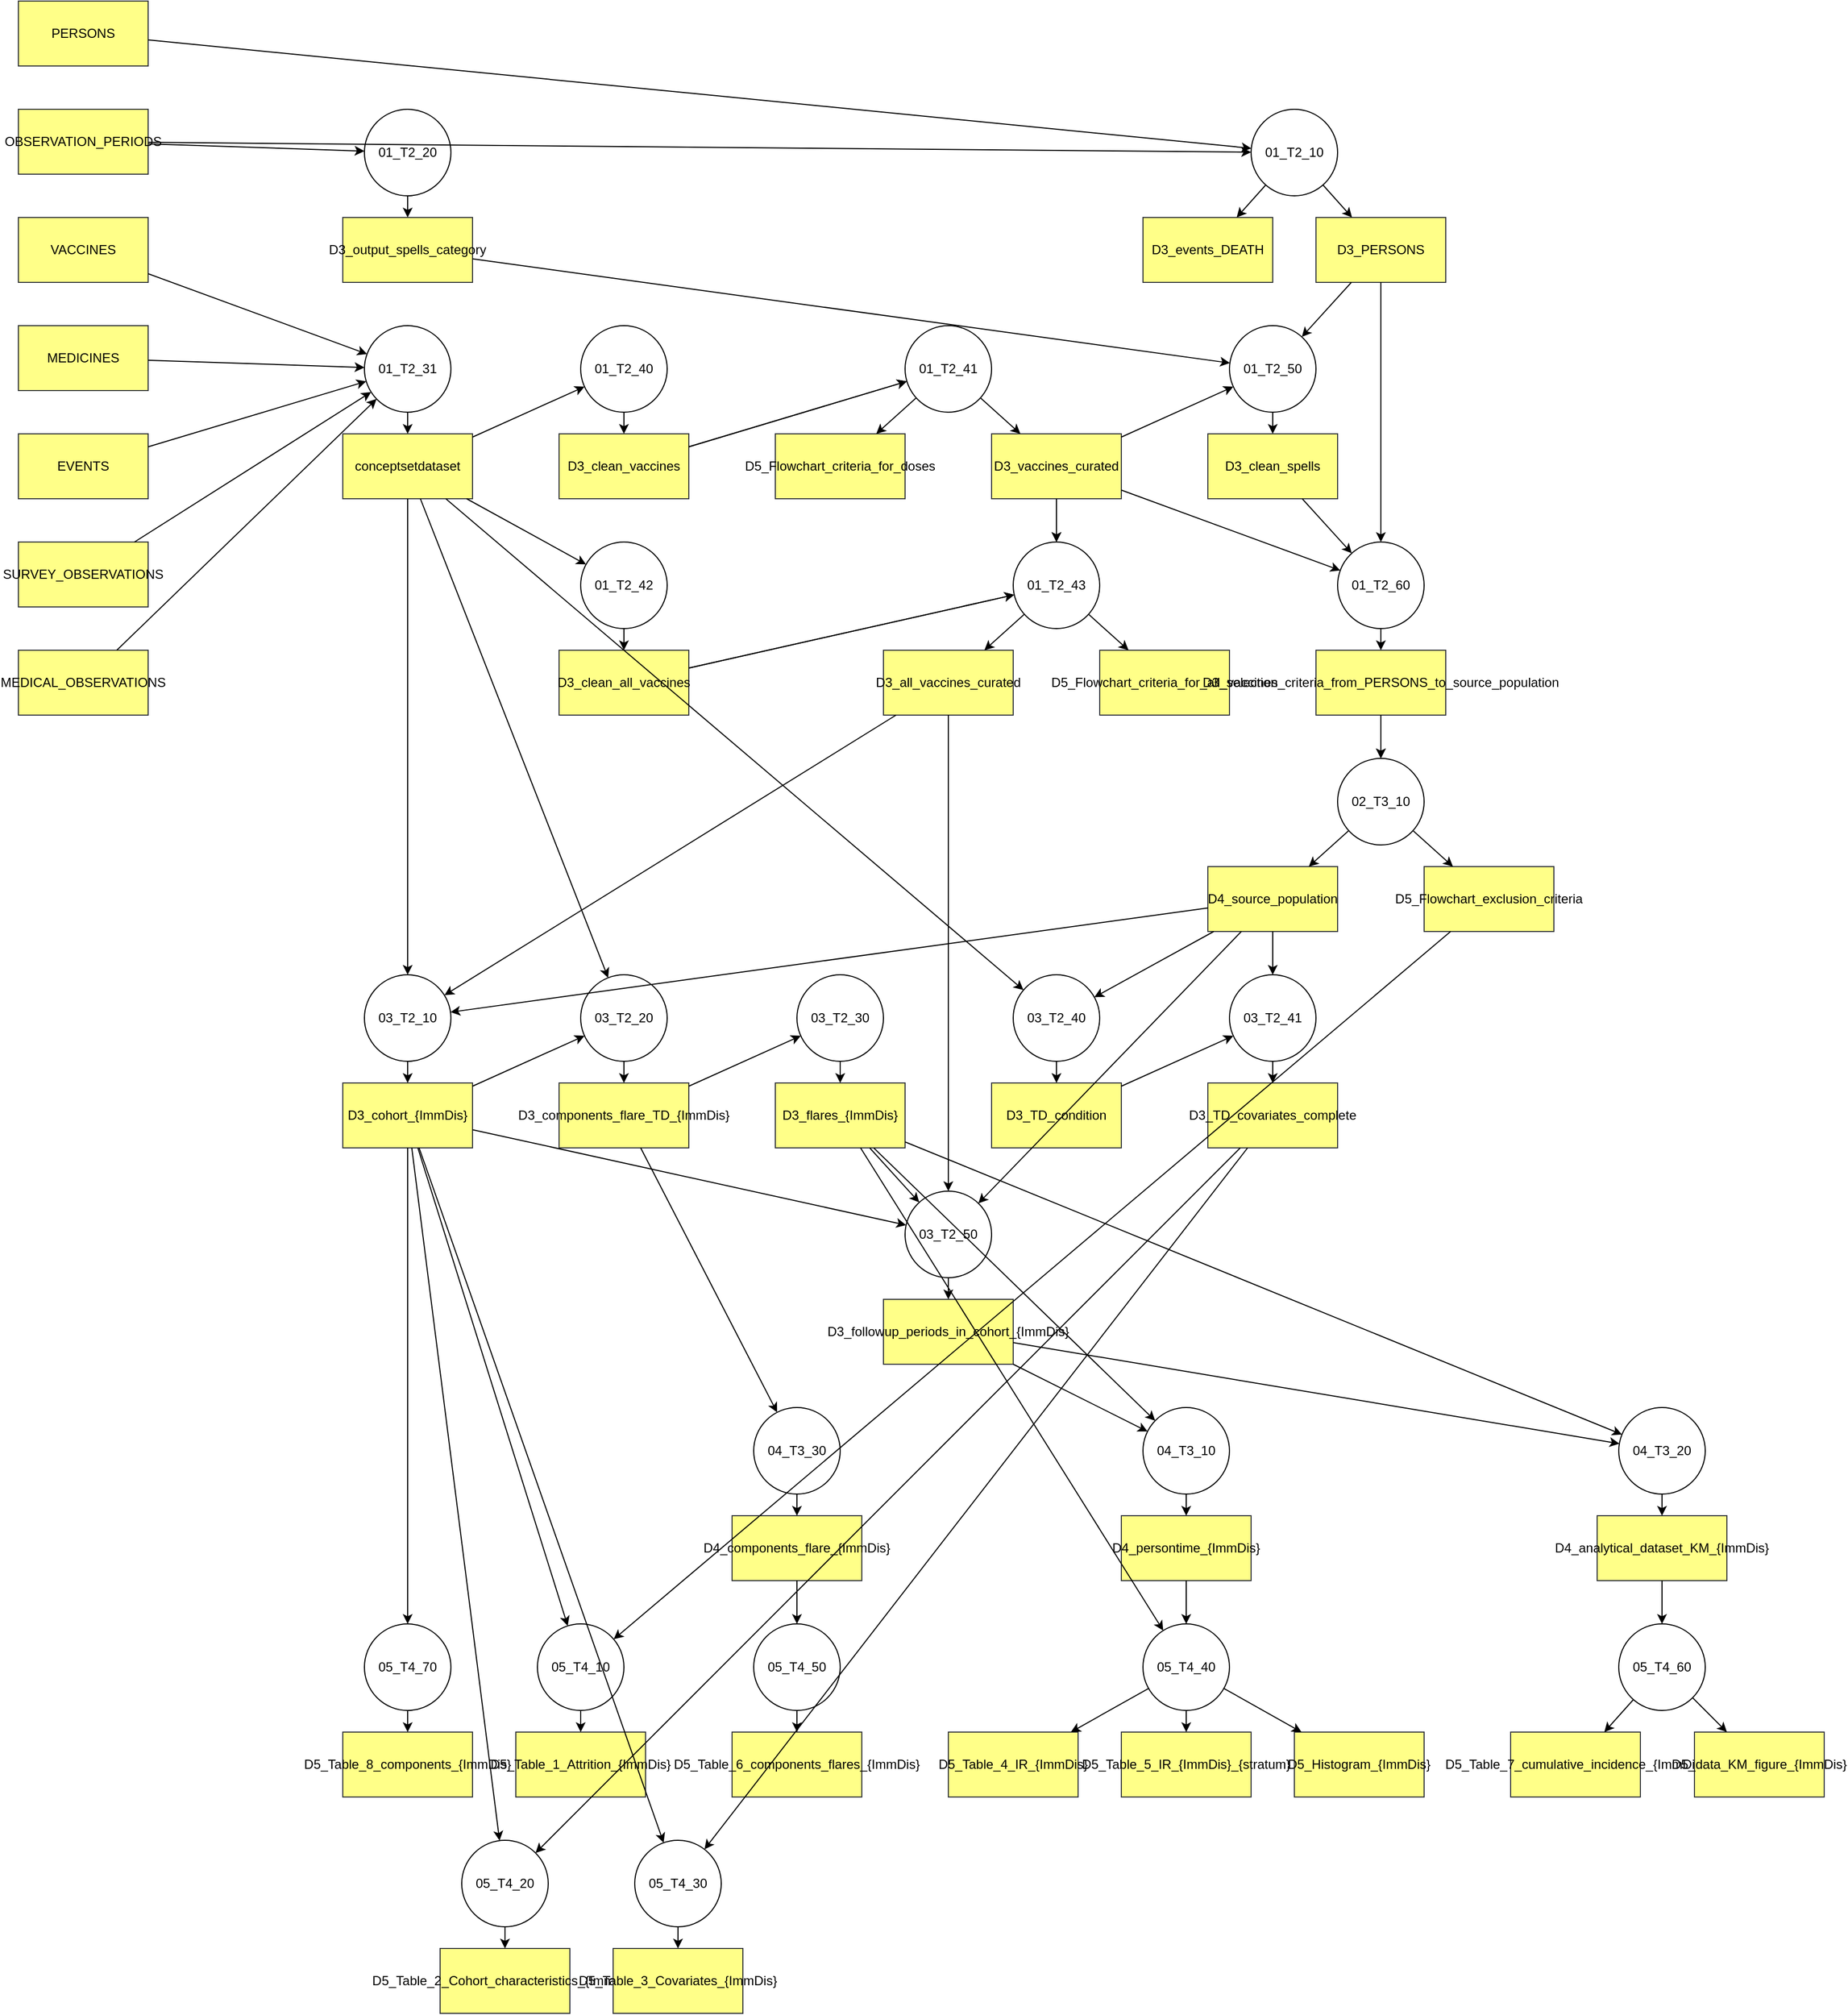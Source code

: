 <mxfile version="24.7.8">
  <diagram name="Page-1" id="xnrcBPrq-xYV-1Iximej">
    <mxGraphModel dx="2524" dy="884" grid="1" gridSize="10" guides="1" tooltips="1" connect="1" arrows="1" fold="1" page="1" pageScale="1" pageWidth="850" pageHeight="1100" math="0" shadow="0">
      <root>
        <mxCell id="0" />
        <mxCell id="1" parent="0" />
        <object label="01_T2_10" link="https://github.com/VAC4EU/ROC18_Objective_2/blob/main/p_steps/01_t2_10_create_persons.R" linkTarget="_blank" shape="oval" id="yJT84olHIid9umdN5sDE-1">
          <mxCell style="ellipse;html=1;whiteSpace=wrap" linkTarget="_blank" vertex="1" parent="1">
            <mxGeometry x="1140" y="100" width="80" height="80" as="geometry" />
          </mxCell>
        </object>
        <object label="01_T2_20" link="https://github.com/VAC4EU/ROC18_Objective_2/blob/main/p_steps/01_t2_20_apply_createspells.R" linkTarget="_blank" shape="oval" id="yJT84olHIid9umdN5sDE-2">
          <mxCell style="ellipse;html=1;whiteSpace=wrap" linkTarget="_blank" vertex="1" parent="1">
            <mxGeometry x="320" y="100" width="80" height="80" as="geometry" />
          </mxCell>
        </object>
        <object label="01_T2_31" link="https://github.com/VAC4EU/ROC18_Objective_2/blob/main/p_steps/01_t2_31_createconceptsetdatasets.R" linkTarget="_blank" shape="oval" id="yJT84olHIid9umdN5sDE-3">
          <mxCell style="ellipse;html=1;whiteSpace=wrap" linkTarget="_blank" vertex="1" parent="1">
            <mxGeometry x="320" y="300" width="80" height="80" as="geometry" />
          </mxCell>
        </object>
        <object label="01_T2_40" link="https://github.com/VAC4EU/ROC18_Objective_2/blob/main/p_steps/01_t2_40_clean_vaccines.R" linkTarget="_blank" shape="oval" id="yJT84olHIid9umdN5sDE-6">
          <mxCell style="ellipse;html=1;whiteSpace=wrap" linkTarget="_blank" vertex="1" parent="1">
            <mxGeometry x="520" y="300" width="80" height="80" as="geometry" />
          </mxCell>
        </object>
        <object label="01_T2_41" link="https://github.com/VAC4EU/ROC18_Objective_2/blob/main/p_steps/01_t2_41_apply_criteria_for_doses.R" linkTarget="_blank" shape="oval" id="yJT84olHIid9umdN5sDE-7">
          <mxCell style="ellipse;html=1;whiteSpace=wrap" linkTarget="_blank" vertex="1" parent="1">
            <mxGeometry x="820" y="300" width="80" height="80" as="geometry" />
          </mxCell>
        </object>
        <object label="01_T2_42" link="https://github.com/VAC4EU/ROC18_Objective_2/blob/main/p_steps/01_t2_42_clean_all_vaccines.R" linkTarget="_blank" shape="oval" id="yJT84olHIid9umdN5sDE-8">
          <mxCell style="ellipse;html=1;whiteSpace=wrap" linkTarget="_blank" vertex="1" parent="1">
            <mxGeometry x="520" y="500" width="80" height="80" as="geometry" />
          </mxCell>
        </object>
        <object label="01_T2_43" link="https://github.com/VAC4EU/ROC18_Objective_2/blob/main/p_steps/01_t2_43_curate_all_vaccines.R" linkTarget="_blank" shape="oval" id="yJT84olHIid9umdN5sDE-9">
          <mxCell style="ellipse;html=1;whiteSpace=wrap" linkTarget="_blank" vertex="1" parent="1">
            <mxGeometry x="920" y="500" width="80" height="80" as="geometry" />
          </mxCell>
        </object>
        <object label="01_T2_50" link="https://github.com/VAC4EU/ROC18_Objective_2/blob/main/p_steps/01_t2_50_clean_spells.R" linkTarget="_blank" shape="oval" id="yJT84olHIid9umdN5sDE-10">
          <mxCell style="ellipse;html=1;whiteSpace=wrap" linkTarget="_blank" vertex="1" parent="1">
            <mxGeometry x="1120" y="300" width="80" height="80" as="geometry" />
          </mxCell>
        </object>
        <object label="01_T2_60" link="https://github.com/VAC4EU/ROC18_Objective_2/blob/main/p_steps/01_t2_60_selection_criteria_from_person_to_source_population.R" linkTarget="_blank" shape="oval" id="yJT84olHIid9umdN5sDE-11">
          <mxCell style="ellipse;html=1;whiteSpace=wrap" linkTarget="_blank" vertex="1" parent="1">
            <mxGeometry x="1220" y="500" width="80" height="80" as="geometry" />
          </mxCell>
        </object>
        <object label="02_T3_10" link="https://github.com/VAC4EU/ROC18_Objective_2/blob/main/p_steps/02_t3_10_create_source_population.R" linkTarget="_blank" shape="oval" id="yJT84olHIid9umdN5sDE-12">
          <mxCell style="ellipse;html=1;whiteSpace=wrap" linkTarget="_blank" vertex="1" parent="1">
            <mxGeometry x="1220" y="700" width="80" height="80" as="geometry" />
          </mxCell>
        </object>
        <object label="03_T2_10" link="https://github.com/VAC4EU/ROC18_Objective_2/blob/main/p_steps/03_t2_10_create_cohort.R" linkTarget="_blank" shape="oval" id="yJT84olHIid9umdN5sDE-13">
          <mxCell style="ellipse;html=1;whiteSpace=wrap" linkTarget="_blank" vertex="1" parent="1">
            <mxGeometry x="320" y="900" width="80" height="80" as="geometry" />
          </mxCell>
        </object>
        <object label="03_T2_20" link="https://github.com/VAC4EU/ROC18_Objective_2/blob/main/p_steps/03_t2_20_create_components_flares.R" linkTarget="_blank" shape="oval" id="yJT84olHIid9umdN5sDE-14">
          <mxCell style="ellipse;html=1;whiteSpace=wrap" linkTarget="_blank" vertex="1" parent="1">
            <mxGeometry x="520" y="900" width="80" height="80" as="geometry" />
          </mxCell>
        </object>
        <object label="03_T2_30" link="https://github.com/VAC4EU/ROC18_Objective_2/blob/main/p_steps/03_t2_30_create_dates_flares.R" linkTarget="_blank" shape="oval" id="yJT84olHIid9umdN5sDE-15">
          <mxCell style="ellipse;html=1;whiteSpace=wrap" linkTarget="_blank" vertex="1" parent="1">
            <mxGeometry x="720" y="900" width="80" height="80" as="geometry" />
          </mxCell>
        </object>
        <object label="03_T2_40" link="https://github.com/VAC4EU/ROC18_Objective_2/blob/main/p_steps/03_t2_40_create_td_datasets.R" linkTarget="_blank" shape="oval" id="yJT84olHIid9umdN5sDE-16">
          <mxCell style="ellipse;html=1;whiteSpace=wrap" linkTarget="_blank" vertex="1" parent="1">
            <mxGeometry x="920" y="900" width="80" height="80" as="geometry" />
          </mxCell>
        </object>
        <object label="03_T2_41" link="https://github.com/VAC4EU/ROC18_Objective_2/blob/main/p_steps/03_t2_41_create_td_covariates.R" linkTarget="_blank" shape="oval" id="yJT84olHIid9umdN5sDE-17">
          <mxCell style="ellipse;html=1;whiteSpace=wrap" linkTarget="_blank" vertex="1" parent="1">
            <mxGeometry x="1120" y="900" width="80" height="80" as="geometry" />
          </mxCell>
        </object>
        <object label="03_T2_50" link="https://github.com/VAC4EU/ROC18_Objective_2/blob/main/p_steps/03_t2_50_create_periods_followup.R" linkTarget="_blank" shape="oval" id="yJT84olHIid9umdN5sDE-18">
          <mxCell style="ellipse;html=1;whiteSpace=wrap" linkTarget="_blank" vertex="1" parent="1">
            <mxGeometry x="820" y="1100" width="80" height="80" as="geometry" />
          </mxCell>
        </object>
        <object label="04_T3_10" link="https://github.com/VAC4EU/ROC18_Objective_2/blob/main/p_steps/04_t3_10_create_persontime.R" linkTarget="_blank" shape="oval" id="yJT84olHIid9umdN5sDE-19">
          <mxCell style="ellipse;html=1;whiteSpace=wrap" linkTarget="_blank" vertex="1" parent="1">
            <mxGeometry x="1040" y="1300" width="80" height="80" as="geometry" />
          </mxCell>
        </object>
        <object label="04_T3_20" link="https://github.com/VAC4EU/ROC18_Objective_2/blob/main/p_steps/04_t3_20_create_analytical_dataset_km.R" linkTarget="_blank" shape="oval" id="yJT84olHIid9umdN5sDE-20">
          <mxCell style="ellipse;html=1;whiteSpace=wrap" linkTarget="_blank" vertex="1" parent="1">
            <mxGeometry x="1480" y="1300" width="80" height="80" as="geometry" />
          </mxCell>
        </object>
        <object label="04_T3_30" link="https://github.com/VAC4EU/ROC18_Objective_2/blob/main/p_steps/04_t3_30_create_components_dataset.R" linkTarget="_blank" shape="oval" id="yJT84olHIid9umdN5sDE-21">
          <mxCell style="ellipse;html=1;whiteSpace=wrap" linkTarget="_blank" vertex="1" parent="1">
            <mxGeometry x="680" y="1300" width="80" height="80" as="geometry" />
          </mxCell>
        </object>
        <object label="05_T4_10" link="https://github.com/VAC4EU/ROC18_Objective_2/blob/main/p_steps/05_t4_10_table_1_attrition.R" linkTarget="_blank" shape="oval" id="yJT84olHIid9umdN5sDE-22">
          <mxCell style="ellipse;html=1;whiteSpace=wrap" linkTarget="_blank" vertex="1" parent="1">
            <mxGeometry x="480" y="1500" width="80" height="80" as="geometry" />
          </mxCell>
        </object>
        <object label="05_T4_20" link="https://github.com/VAC4EU/ROC18_Objective_2/blob/main/p_steps/05_t4_20_table_2_cohort_characteristics.R" linkTarget="_blank" shape="oval" id="yJT84olHIid9umdN5sDE-23">
          <mxCell style="ellipse;html=1;whiteSpace=wrap" linkTarget="_blank" vertex="1" parent="1">
            <mxGeometry x="410" y="1700" width="80" height="80" as="geometry" />
          </mxCell>
        </object>
        <object label="05_T4_30" link="https://github.com/VAC4EU/ROC18_Objective_2/blob/main/p_steps/05_t4_30_table_3_covariates.R" linkTarget="_blank" shape="oval" id="yJT84olHIid9umdN5sDE-24">
          <mxCell style="ellipse;html=1;whiteSpace=wrap" linkTarget="_blank" vertex="1" parent="1">
            <mxGeometry x="570" y="1700" width="80" height="80" as="geometry" />
          </mxCell>
        </object>
        <object label="05_T4_40" link="https://github.com/VAC4EU/ROC18_Objective_2/blob/main/p_steps/05_t4_40_table_4_5_ir.R" linkTarget="_blank" shape="oval" id="yJT84olHIid9umdN5sDE-25">
          <mxCell style="ellipse;html=1;whiteSpace=wrap" linkTarget="_blank" vertex="1" parent="1">
            <mxGeometry x="1040" y="1500" width="80" height="80" as="geometry" />
          </mxCell>
        </object>
        <object label="05_T4_50" link="https://github.com/VAC4EU/ROC18_Objective_2/blob/main/p_steps/05_t4_50_table_6_components_flares_{immdis}.R" linkTarget="_blank" shape="oval" id="yJT84olHIid9umdN5sDE-26">
          <mxCell style="ellipse;html=1;whiteSpace=wrap" linkTarget="_blank" vertex="1" parent="1">
            <mxGeometry x="680" y="1500" width="80" height="80" as="geometry" />
          </mxCell>
        </object>
        <object label="05_T4_60" link="https://github.com/VAC4EU/ROC18_Objective_2/blob/main/p_steps/05_t4_60_km_analysis.R" linkTarget="_blank" shape="oval" id="yJT84olHIid9umdN5sDE-27">
          <mxCell style="ellipse;html=1;whiteSpace=wrap" linkTarget="_blank" vertex="1" parent="1">
            <mxGeometry x="1480" y="1500" width="80" height="80" as="geometry" />
          </mxCell>
        </object>
        <object label="05_T4_70" link="https://github.com/VAC4EU/ROC18_Objective_2/blob/main/p_steps/05_t4_70_component_stategy.R" linkTarget="_blank" shape="oval" id="yJT84olHIid9umdN5sDE-28">
          <mxCell style="ellipse;html=1;whiteSpace=wrap" linkTarget="_blank" vertex="1" parent="1">
            <mxGeometry x="320" y="1500" width="80" height="80" as="geometry" />
          </mxCell>
        </object>
        <object label="D3_PERSONS" link="https://VAC4EU.github.io/ROC18_Objective_2/step_1/d3_persons" linkTarget="_blank" shape="oval" id="yJT84olHIid9umdN5sDE-29">
          <mxCell style="html=1;rounded=0;whiteSpace=wrap;fillColor=#ffff88;strokeColor=#36393d" linkTarget="_blank" vertex="1" parent="1">
            <mxGeometry x="1200" y="200" width="120" height="60" as="geometry" />
          </mxCell>
        </object>
        <object label="D3_events_DEATH" link="https://VAC4EU.github.io/ROC18_Objective_2/step_1/d3_events_death" linkTarget="_blank" shape="oval" id="yJT84olHIid9umdN5sDE-30">
          <mxCell style="html=1;rounded=0;whiteSpace=wrap;fillColor=#ffff88;strokeColor=#36393d" linkTarget="_blank" vertex="1" parent="1">
            <mxGeometry x="1040" y="200" width="120" height="60" as="geometry" />
          </mxCell>
        </object>
        <object label="D3_output_spells_category" link="https://VAC4EU.github.io/ROC18_Objective_2/step_1/d3_output_spells_category" linkTarget="_blank" shape="oval" id="yJT84olHIid9umdN5sDE-31">
          <mxCell style="html=1;rounded=0;whiteSpace=wrap;fillColor=#ffff88;strokeColor=#36393d" linkTarget="_blank" vertex="1" parent="1">
            <mxGeometry x="300" y="200" width="120" height="60" as="geometry" />
          </mxCell>
        </object>
        <object label="conceptsetdataset" link="https://VAC4EU.github.io/ROC18_Objective_2/step_1/conceptsetdataset" linkTarget="_blank" shape="oval" id="yJT84olHIid9umdN5sDE-32">
          <mxCell style="html=1;rounded=0;whiteSpace=wrap;fillColor=#ffff88;strokeColor=#36393d" linkTarget="_blank" vertex="1" parent="1">
            <mxGeometry x="300" y="400" width="120" height="60" as="geometry" />
          </mxCell>
        </object>
        <object label="D3_clean_vaccines" link="https://VAC4EU.github.io/ROC18_Objective_2/step_1/d3_clean_vaccines" linkTarget="_blank" shape="oval" id="yJT84olHIid9umdN5sDE-35">
          <mxCell style="html=1;rounded=0;whiteSpace=wrap;fillColor=#ffff88;strokeColor=#36393d" linkTarget="_blank" vertex="1" parent="1">
            <mxGeometry x="500" y="400" width="120" height="60" as="geometry" />
          </mxCell>
        </object>
        <object label="D3_vaccines_curated" link="https://VAC4EU.github.io/ROC18_Objective_2/step_1/d3_vaccines_curated" linkTarget="_blank" shape="oval" id="yJT84olHIid9umdN5sDE-36">
          <mxCell style="html=1;rounded=0;whiteSpace=wrap;fillColor=#ffff88;strokeColor=#36393d" linkTarget="_blank" vertex="1" parent="1">
            <mxGeometry x="900" y="400" width="120" height="60" as="geometry" />
          </mxCell>
        </object>
        <object label="D5_Flowchart_criteria_for_doses" link="https://VAC4EU.github.io/ROC18_Objective_2/step_1/d5_flowchart_criteria_for_doses" linkTarget="_blank" shape="oval" id="yJT84olHIid9umdN5sDE-37">
          <mxCell style="html=1;rounded=0;whiteSpace=wrap;fillColor=#ffff88;strokeColor=#36393d" linkTarget="_blank" vertex="1" parent="1">
            <mxGeometry x="700" y="400" width="120" height="60" as="geometry" />
          </mxCell>
        </object>
        <object label="D3_clean_all_vaccines" link="https://VAC4EU.github.io/ROC18_Objective_2/step_1/d3_clean_all_vaccines" linkTarget="_blank" shape="oval" id="yJT84olHIid9umdN5sDE-38">
          <mxCell style="html=1;rounded=0;whiteSpace=wrap;fillColor=#ffff88;strokeColor=#36393d" linkTarget="_blank" vertex="1" parent="1">
            <mxGeometry x="500" y="600" width="120" height="60" as="geometry" />
          </mxCell>
        </object>
        <object label="D3_all_vaccines_curated" link="https://VAC4EU.github.io/ROC18_Objective_2/step_1/d3_all_vaccines_curated" linkTarget="_blank" shape="oval" id="yJT84olHIid9umdN5sDE-39">
          <mxCell style="html=1;rounded=0;whiteSpace=wrap;fillColor=#ffff88;strokeColor=#36393d" linkTarget="_blank" vertex="1" parent="1">
            <mxGeometry x="800" y="600" width="120" height="60" as="geometry" />
          </mxCell>
        </object>
        <object label="D5_Flowchart_criteria_for_all_vaccines" link="https://VAC4EU.github.io/ROC18_Objective_2/step_1/d5_flowchart_criteria_for_all_vaccines" linkTarget="_blank" shape="oval" id="yJT84olHIid9umdN5sDE-40">
          <mxCell style="html=1;rounded=0;whiteSpace=wrap;fillColor=#ffff88;strokeColor=#36393d" linkTarget="_blank" vertex="1" parent="1">
            <mxGeometry x="1000" y="600" width="120" height="60" as="geometry" />
          </mxCell>
        </object>
        <object label="D3_clean_spells" link="https://VAC4EU.github.io/ROC18_Objective_2/step_1/d3_clean_spells" linkTarget="_blank" shape="oval" id="yJT84olHIid9umdN5sDE-41">
          <mxCell style="html=1;rounded=0;whiteSpace=wrap;fillColor=#ffff88;strokeColor=#36393d" linkTarget="_blank" vertex="1" parent="1">
            <mxGeometry x="1100" y="400" width="120" height="60" as="geometry" />
          </mxCell>
        </object>
        <object label="D3_selection_criteria_from_PERSONS_to_source_population" link="https://VAC4EU.github.io/ROC18_Objective_2/step_1/d3_selection_criteria_from_persons_to_source_population" linkTarget="_blank" shape="oval" id="yJT84olHIid9umdN5sDE-42">
          <mxCell style="html=1;rounded=0;whiteSpace=wrap;fillColor=#ffff88;strokeColor=#36393d" linkTarget="_blank" vertex="1" parent="1">
            <mxGeometry x="1200" y="600" width="120" height="60" as="geometry" />
          </mxCell>
        </object>
        <object label="D4_source_population" link="https://VAC4EU.github.io/ROC18_Objective_2/step_2/d4_source_population" linkTarget="_blank" shape="oval" id="yJT84olHIid9umdN5sDE-43">
          <mxCell style="html=1;rounded=0;whiteSpace=wrap;fillColor=#ffff88;strokeColor=#36393d" linkTarget="_blank" vertex="1" parent="1">
            <mxGeometry x="1100" y="800" width="120" height="60" as="geometry" />
          </mxCell>
        </object>
        <object label="D5_Flowchart_exclusion_criteria" link="https://VAC4EU.github.io/ROC18_Objective_2/step_2/d5_flowchart_exclusion_criteria" linkTarget="_blank" shape="oval" id="yJT84olHIid9umdN5sDE-44">
          <mxCell style="html=1;rounded=0;whiteSpace=wrap;fillColor=#ffff88;strokeColor=#36393d" linkTarget="_blank" vertex="1" parent="1">
            <mxGeometry x="1300" y="800" width="120" height="60" as="geometry" />
          </mxCell>
        </object>
        <object label="D3_cohort_{ImmDis}" link="https://VAC4EU.github.io/ROC18_Objective_2/step_3/d3_cohort_{immdis}" linkTarget="_blank" shape="oval" id="yJT84olHIid9umdN5sDE-45">
          <mxCell style="html=1;rounded=0;whiteSpace=wrap;fillColor=#ffff88;strokeColor=#36393d" linkTarget="_blank" vertex="1" parent="1">
            <mxGeometry x="300" y="1000" width="120" height="60" as="geometry" />
          </mxCell>
        </object>
        <object label="D3_components_flare_TD_{ImmDis}" link="https://VAC4EU.github.io/ROC18_Objective_2/step_3/d3_components_flare_td_{immdis}" linkTarget="_blank" shape="oval" id="yJT84olHIid9umdN5sDE-46">
          <mxCell style="html=1;rounded=0;whiteSpace=wrap;fillColor=#ffff88;strokeColor=#36393d" linkTarget="_blank" vertex="1" parent="1">
            <mxGeometry x="500" y="1000" width="120" height="60" as="geometry" />
          </mxCell>
        </object>
        <object label="D3_flares_{ImmDis}" link="https://VAC4EU.github.io/ROC18_Objective_2/step_3/d3_flares_{immdis}" linkTarget="_blank" shape="oval" id="yJT84olHIid9umdN5sDE-47">
          <mxCell style="html=1;rounded=0;whiteSpace=wrap;fillColor=#ffff88;strokeColor=#36393d" linkTarget="_blank" vertex="1" parent="1">
            <mxGeometry x="700" y="1000" width="120" height="60" as="geometry" />
          </mxCell>
        </object>
        <object label="D3_TD_condition" link="https://VAC4EU.github.io/ROC18_Objective_2/step_3/d3_td_condition" linkTarget="_blank" shape="oval" id="yJT84olHIid9umdN5sDE-48">
          <mxCell style="html=1;rounded=0;whiteSpace=wrap;fillColor=#ffff88;strokeColor=#36393d" linkTarget="_blank" vertex="1" parent="1">
            <mxGeometry x="900" y="1000" width="120" height="60" as="geometry" />
          </mxCell>
        </object>
        <object label="D3_TD_covariates_complete" link="https://VAC4EU.github.io/ROC18_Objective_2/step_3/d3_td_covariates_complete" linkTarget="_blank" shape="oval" id="yJT84olHIid9umdN5sDE-49">
          <mxCell style="html=1;rounded=0;whiteSpace=wrap;fillColor=#ffff88;strokeColor=#36393d" linkTarget="_blank" vertex="1" parent="1">
            <mxGeometry x="1100" y="1000" width="120" height="60" as="geometry" />
          </mxCell>
        </object>
        <object label="D3_followup_periods_in_cohort_{ImmDis}" link="https://VAC4EU.github.io/ROC18_Objective_2/step_3/d3_followup_periods_in_cohort_{immdis}" linkTarget="_blank" shape="oval" id="yJT84olHIid9umdN5sDE-50">
          <mxCell style="html=1;rounded=0;whiteSpace=wrap;fillColor=#ffff88;strokeColor=#36393d" linkTarget="_blank" vertex="1" parent="1">
            <mxGeometry x="800" y="1200" width="120" height="60" as="geometry" />
          </mxCell>
        </object>
        <object label="D4_persontime_{ImmDis}" link="https://VAC4EU.github.io/ROC18_Objective_2/step_4/d4_persontime_{immdis}" linkTarget="_blank" shape="oval" id="yJT84olHIid9umdN5sDE-51">
          <mxCell style="html=1;rounded=0;whiteSpace=wrap;fillColor=#ffff88;strokeColor=#36393d" linkTarget="_blank" vertex="1" parent="1">
            <mxGeometry x="1020" y="1400" width="120" height="60" as="geometry" />
          </mxCell>
        </object>
        <object label="D4_analytical_dataset_KM_{ImmDis}" link="https://VAC4EU.github.io/ROC18_Objective_2/step_4/d4_analytical_dataset_km_{immdis}" linkTarget="_blank" shape="oval" id="yJT84olHIid9umdN5sDE-52">
          <mxCell style="html=1;rounded=0;whiteSpace=wrap;fillColor=#ffff88;strokeColor=#36393d" linkTarget="_blank" vertex="1" parent="1">
            <mxGeometry x="1460" y="1400" width="120" height="60" as="geometry" />
          </mxCell>
        </object>
        <object label="D4_components_flare_{ImmDis}" link="https://VAC4EU.github.io/ROC18_Objective_2/step_4/d4_components_flare_{immdis}" linkTarget="_blank" shape="oval" id="yJT84olHIid9umdN5sDE-53">
          <mxCell style="html=1;rounded=0;whiteSpace=wrap;fillColor=#ffff88;strokeColor=#36393d" linkTarget="_blank" vertex="1" parent="1">
            <mxGeometry x="660" y="1400" width="120" height="60" as="geometry" />
          </mxCell>
        </object>
        <object label="D5_Table_1_Attrition_{ImmDis}" link="https://VAC4EU.github.io/ROC18_Objective_2/step_5/d5_table_1_attrition_{immdis}" linkTarget="_blank" shape="oval" id="yJT84olHIid9umdN5sDE-54">
          <mxCell style="html=1;rounded=0;whiteSpace=wrap;fillColor=#ffff88;strokeColor=#36393d" linkTarget="_blank" vertex="1" parent="1">
            <mxGeometry x="460" y="1600" width="120" height="60" as="geometry" />
          </mxCell>
        </object>
        <object label="D5_Table_2_Cohort_characteristics_{ImmDis}" link="https://VAC4EU.github.io/ROC18_Objective_2/step_5/d5_table_2_cohort_characteristics_{immdis}" linkTarget="_blank" shape="oval" id="yJT84olHIid9umdN5sDE-55">
          <mxCell style="html=1;rounded=0;whiteSpace=wrap;fillColor=#ffff88;strokeColor=#36393d" linkTarget="_blank" vertex="1" parent="1">
            <mxGeometry x="390" y="1800" width="120" height="60" as="geometry" />
          </mxCell>
        </object>
        <object label="D5_Table_3_Covariates_{ImmDis}" link="https://VAC4EU.github.io/ROC18_Objective_2/step_5/d5_table_3_covariates_{immdis}" linkTarget="_blank" shape="oval" id="yJT84olHIid9umdN5sDE-56">
          <mxCell style="html=1;rounded=0;whiteSpace=wrap;fillColor=#ffff88;strokeColor=#36393d" linkTarget="_blank" vertex="1" parent="1">
            <mxGeometry x="550" y="1800" width="120" height="60" as="geometry" />
          </mxCell>
        </object>
        <object label="D5_Table_4_IR_{ImmDis}" link="https://VAC4EU.github.io/ROC18_Objective_2/step_5/d5_table_4_ir_{immdis}" linkTarget="_blank" shape="oval" id="yJT84olHIid9umdN5sDE-57">
          <mxCell style="html=1;rounded=0;whiteSpace=wrap;fillColor=#ffff88;strokeColor=#36393d" linkTarget="_blank" vertex="1" parent="1">
            <mxGeometry x="860" y="1600" width="120" height="60" as="geometry" />
          </mxCell>
        </object>
        <object label="D5_Table_5_IR_{ImmDis}_{stratum}" link="https://VAC4EU.github.io/ROC18_Objective_2/step_5/d5_table_5_ir_{immdis}_{stratum}" linkTarget="_blank" shape="oval" id="yJT84olHIid9umdN5sDE-58">
          <mxCell style="html=1;rounded=0;whiteSpace=wrap;fillColor=#ffff88;strokeColor=#36393d" linkTarget="_blank" vertex="1" parent="1">
            <mxGeometry x="1020" y="1600" width="120" height="60" as="geometry" />
          </mxCell>
        </object>
        <object label="D5_Histogram_{ImmDis}" link="https://VAC4EU.github.io/ROC18_Objective_2/step_5/d5_histogram_{immdis}" linkTarget="_blank" shape="oval" id="yJT84olHIid9umdN5sDE-59">
          <mxCell style="html=1;rounded=0;whiteSpace=wrap;fillColor=#ffff88;strokeColor=#36393d" linkTarget="_blank" vertex="1" parent="1">
            <mxGeometry x="1180" y="1600" width="120" height="60" as="geometry" />
          </mxCell>
        </object>
        <object label="D5_Table_6_components_flares_{ImmDis}" link="https://VAC4EU.github.io/ROC18_Objective_2/step_5/d5_table_6_components_flares_{immdis}" linkTarget="_blank" shape="oval" id="yJT84olHIid9umdN5sDE-60">
          <mxCell style="html=1;rounded=0;whiteSpace=wrap;fillColor=#ffff88;strokeColor=#36393d" linkTarget="_blank" vertex="1" parent="1">
            <mxGeometry x="660" y="1600" width="120" height="60" as="geometry" />
          </mxCell>
        </object>
        <object label="D5_Table_7_cumulative_incidence_{ImmDis}" link="https://VAC4EU.github.io/ROC18_Objective_2/step_5/d5_table_7_cumulative_incidence_{immdis}" linkTarget="_blank" shape="oval" id="yJT84olHIid9umdN5sDE-61">
          <mxCell style="html=1;rounded=0;whiteSpace=wrap;fillColor=#ffff88;strokeColor=#36393d" linkTarget="_blank" vertex="1" parent="1">
            <mxGeometry x="1380" y="1600" width="120" height="60" as="geometry" />
          </mxCell>
        </object>
        <object label="D5_data_KM_figure_{ImmDis}" link="https://VAC4EU.github.io/ROC18_Objective_2/step_5/d5_data_km_figure_{immdis}" linkTarget="_blank" shape="oval" id="yJT84olHIid9umdN5sDE-62">
          <mxCell style="html=1;rounded=0;whiteSpace=wrap;fillColor=#ffff88;strokeColor=#36393d" linkTarget="_blank" vertex="1" parent="1">
            <mxGeometry x="1550" y="1600" width="120" height="60" as="geometry" />
          </mxCell>
        </object>
        <object label="D5_Table_8_components_{ImmDis}" link="https://VAC4EU.github.io/ROC18_Objective_2/step_5/d5_table_8_components_{immdis}" linkTarget="_blank" shape="oval" id="yJT84olHIid9umdN5sDE-63">
          <mxCell style="html=1;rounded=0;whiteSpace=wrap;fillColor=#ffff88;strokeColor=#36393d" linkTarget="_blank" vertex="1" parent="1">
            <mxGeometry x="300" y="1600" width="120" height="60" as="geometry" />
          </mxCell>
        </object>
        <object label="PERSONS" linkTarget="_blank" shape="oval" id="yJT84olHIid9umdN5sDE-64">
          <mxCell style="html=1;rounded=0;whiteSpace=wrap;fillColor=#ffff88;strokeColor=#36393d" linkTarget="_blank" vertex="1" parent="1">
            <mxGeometry width="120" height="60" as="geometry" />
          </mxCell>
        </object>
        <object label="OBSERVATION_PERIODS" linkTarget="_blank" shape="oval" id="yJT84olHIid9umdN5sDE-65">
          <mxCell style="html=1;rounded=0;whiteSpace=wrap;fillColor=#ffff88;strokeColor=#36393d" linkTarget="_blank" vertex="1" parent="1">
            <mxGeometry y="100" width="120" height="60" as="geometry" />
          </mxCell>
        </object>
        <object label="VACCINES" linkTarget="_blank" shape="oval" id="yJT84olHIid9umdN5sDE-66">
          <mxCell style="html=1;rounded=0;whiteSpace=wrap;fillColor=#ffff88;strokeColor=#36393d" linkTarget="_blank" vertex="1" parent="1">
            <mxGeometry y="200" width="120" height="60" as="geometry" />
          </mxCell>
        </object>
        <object label="MEDICINES" linkTarget="_blank" shape="oval" id="yJT84olHIid9umdN5sDE-67">
          <mxCell style="html=1;rounded=0;whiteSpace=wrap;fillColor=#ffff88;strokeColor=#36393d" linkTarget="_blank" vertex="1" parent="1">
            <mxGeometry y="300" width="120" height="60" as="geometry" />
          </mxCell>
        </object>
        <object label="EVENTS" linkTarget="_blank" shape="oval" id="yJT84olHIid9umdN5sDE-68">
          <mxCell style="html=1;rounded=0;whiteSpace=wrap;fillColor=#ffff88;strokeColor=#36393d" linkTarget="_blank" vertex="1" parent="1">
            <mxGeometry y="400" width="120" height="60" as="geometry" />
          </mxCell>
        </object>
        <object label="SURVEY_OBSERVATIONS" linkTarget="_blank" shape="oval" id="yJT84olHIid9umdN5sDE-69">
          <mxCell style="html=1;rounded=0;whiteSpace=wrap;fillColor=#ffff88;strokeColor=#36393d" linkTarget="_blank" vertex="1" parent="1">
            <mxGeometry y="500" width="120" height="60" as="geometry" />
          </mxCell>
        </object>
        <object label="MEDICAL_OBSERVATIONS" linkTarget="_blank" shape="oval" id="yJT84olHIid9umdN5sDE-70">
          <mxCell style="html=1;rounded=0;whiteSpace=wrap;fillColor=#ffff88;strokeColor=#36393d" linkTarget="_blank" vertex="1" parent="1">
            <mxGeometry y="600" width="120" height="60" as="geometry" />
          </mxCell>
        </object>
        <object tags="NA NA" id="yJT84olHIid9umdN5sDE-73">
          <mxCell edge="1" html="1" verticalAlign="bottom" startArrow="oval" startFill="1" endArrow="block" startSize="8" exitX="1" exitY="0.5" exitDx="0" exitDy="0" entryX="0" entryY="0.5" entryDx="0" entryDy="0" edgeStyle="orthogonalEdgeStyle" elbow="vertical" curved="1" rounded="0" parent="1" source="yJT84olHIid9umdN5sDE-64" target="yJT84olHIid9umdN5sDE-1">
            <mxGeometry width="60" relative="1" as="geometry" />
          </mxCell>
        </object>
        <object tags="NA NA" id="yJT84olHIid9umdN5sDE-74">
          <mxCell edge="1" html="1" verticalAlign="bottom" startArrow="oval" startFill="1" endArrow="block" startSize="8" exitX="1" exitY="0.5" exitDx="0" exitDy="0" entryX="0" entryY="0.5" entryDx="0" entryDy="0" edgeStyle="orthogonalEdgeStyle" elbow="vertical" curved="1" rounded="0" parent="1" source="yJT84olHIid9umdN5sDE-65" target="yJT84olHIid9umdN5sDE-1">
            <mxGeometry width="60" relative="1" as="geometry" />
          </mxCell>
        </object>
        <object tags="NA NA" id="yJT84olHIid9umdN5sDE-75">
          <mxCell edge="1" html="1" verticalAlign="bottom" startArrow="oval" startFill="1" endArrow="block" startSize="8" exitX="1" exitY="0.5" exitDx="0" exitDy="0" entryX="0" entryY="0.5" entryDx="0" entryDy="0" edgeStyle="orthogonalEdgeStyle" elbow="vertical" curved="1" rounded="0" parent="1" source="yJT84olHIid9umdN5sDE-65" target="yJT84olHIid9umdN5sDE-2">
            <mxGeometry width="60" relative="1" as="geometry" />
          </mxCell>
        </object>
        <object tags="NA NA" id="yJT84olHIid9umdN5sDE-76">
          <mxCell edge="1" html="1" verticalAlign="bottom" startArrow="oval" startFill="1" endArrow="block" startSize="8" exitX="1" exitY="0.5" exitDx="0" exitDy="0" entryX="0" entryY="0.5" entryDx="0" entryDy="0" edgeStyle="orthogonalEdgeStyle" elbow="vertical" curved="1" rounded="0" parent="1" source="yJT84olHIid9umdN5sDE-66" target="yJT84olHIid9umdN5sDE-3">
            <mxGeometry width="60" relative="1" as="geometry" />
          </mxCell>
        </object>
        <object tags="NA NA" id="yJT84olHIid9umdN5sDE-77">
          <mxCell edge="1" html="1" verticalAlign="bottom" startArrow="oval" startFill="1" endArrow="block" startSize="8" exitX="1" exitY="0.5" exitDx="0" exitDy="0" entryX="0" entryY="0.5" entryDx="0" entryDy="0" edgeStyle="orthogonalEdgeStyle" elbow="vertical" curved="1" rounded="0" parent="1" source="yJT84olHIid9umdN5sDE-67" target="yJT84olHIid9umdN5sDE-3">
            <mxGeometry width="60" relative="1" as="geometry" />
          </mxCell>
        </object>
        <object tags="NA NA" id="yJT84olHIid9umdN5sDE-78">
          <mxCell edge="1" html="1" verticalAlign="bottom" startArrow="oval" startFill="1" endArrow="block" startSize="8" exitX="1" exitY="0.5" exitDx="0" exitDy="0" entryX="0" entryY="0.5" entryDx="0" entryDy="0" edgeStyle="orthogonalEdgeStyle" elbow="vertical" curved="1" rounded="0" parent="1" source="yJT84olHIid9umdN5sDE-68" target="yJT84olHIid9umdN5sDE-3">
            <mxGeometry width="60" relative="1" as="geometry" />
          </mxCell>
        </object>
        <object tags="NA NA" id="yJT84olHIid9umdN5sDE-79">
          <mxCell edge="1" html="1" verticalAlign="bottom" startArrow="oval" startFill="1" endArrow="block" startSize="8" exitX="1" exitY="0.5" exitDx="0" exitDy="0" entryX="0" entryY="0.5" entryDx="0" entryDy="0" edgeStyle="orthogonalEdgeStyle" elbow="vertical" curved="1" rounded="0" parent="1" source="yJT84olHIid9umdN5sDE-69" target="yJT84olHIid9umdN5sDE-3">
            <mxGeometry width="60" relative="1" as="geometry" />
          </mxCell>
        </object>
        <object tags="NA NA" id="yJT84olHIid9umdN5sDE-80">
          <mxCell edge="1" html="1" verticalAlign="bottom" startArrow="oval" startFill="1" endArrow="block" startSize="8" exitX="1" exitY="0.5" exitDx="0" exitDy="0" entryX="0" entryY="0.5" entryDx="0" entryDy="0" edgeStyle="orthogonalEdgeStyle" elbow="vertical" curved="1" rounded="0" parent="1" source="yJT84olHIid9umdN5sDE-70" target="yJT84olHIid9umdN5sDE-3">
            <mxGeometry width="60" relative="1" as="geometry" />
          </mxCell>
        </object>
        <object tags="NA NA" id="yJT84olHIid9umdN5sDE-85">
          <mxCell edge="1" html="1" verticalAlign="bottom" startArrow="oval" startFill="1" endArrow="block" startSize="8" exitX="1" exitY="0.5" exitDx="0" exitDy="0" entryX="0" entryY="0.5" entryDx="0" entryDy="0" edgeStyle="orthogonalEdgeStyle" elbow="vertical" curved="1" rounded="0" parent="1" source="yJT84olHIid9umdN5sDE-1" target="yJT84olHIid9umdN5sDE-29">
            <mxGeometry width="60" relative="1" as="geometry" />
          </mxCell>
        </object>
        <object tags="NA NA" id="yJT84olHIid9umdN5sDE-86">
          <mxCell edge="1" html="1" verticalAlign="bottom" startArrow="oval" startFill="1" endArrow="block" startSize="8" exitX="1" exitY="0.5" exitDx="0" exitDy="0" entryX="0" entryY="0.5" entryDx="0" entryDy="0" edgeStyle="orthogonalEdgeStyle" elbow="vertical" curved="1" rounded="0" parent="1" source="yJT84olHIid9umdN5sDE-1" target="yJT84olHIid9umdN5sDE-30">
            <mxGeometry width="60" relative="1" as="geometry" />
          </mxCell>
        </object>
        <object tags="NA NA" id="yJT84olHIid9umdN5sDE-87">
          <mxCell edge="1" html="1" verticalAlign="bottom" startArrow="oval" startFill="1" endArrow="block" startSize="8" exitX="1" exitY="0.5" exitDx="0" exitDy="0" entryX="0" entryY="0.5" entryDx="0" entryDy="0" edgeStyle="orthogonalEdgeStyle" elbow="vertical" curved="1" rounded="0" parent="1" source="yJT84olHIid9umdN5sDE-2" target="yJT84olHIid9umdN5sDE-31">
            <mxGeometry width="60" relative="1" as="geometry" />
          </mxCell>
        </object>
        <object tags="NA NA" id="yJT84olHIid9umdN5sDE-88">
          <mxCell edge="1" html="1" verticalAlign="bottom" startArrow="oval" startFill="1" endArrow="block" startSize="8" exitX="1" exitY="0.5" exitDx="0" exitDy="0" entryX="0" entryY="0.5" entryDx="0" entryDy="0" edgeStyle="orthogonalEdgeStyle" elbow="vertical" curved="1" rounded="0" parent="1" source="yJT84olHIid9umdN5sDE-3" target="yJT84olHIid9umdN5sDE-32">
            <mxGeometry width="60" relative="1" as="geometry" />
          </mxCell>
        </object>
        <object tags="NA NA" id="yJT84olHIid9umdN5sDE-91">
          <mxCell edge="1" html="1" verticalAlign="bottom" startArrow="oval" startFill="1" endArrow="block" startSize="8" exitX="1" exitY="0.5" exitDx="0" exitDy="0" entryX="0" entryY="0.5" entryDx="0" entryDy="0" edgeStyle="orthogonalEdgeStyle" elbow="vertical" curved="1" rounded="0" parent="1" source="yJT84olHIid9umdN5sDE-6" target="yJT84olHIid9umdN5sDE-35">
            <mxGeometry width="60" relative="1" as="geometry" />
          </mxCell>
        </object>
        <object tags="NA NA" id="yJT84olHIid9umdN5sDE-92">
          <mxCell edge="1" html="1" verticalAlign="bottom" startArrow="oval" startFill="1" endArrow="block" startSize="8" exitX="1" exitY="0.5" exitDx="0" exitDy="0" entryX="0" entryY="0.5" entryDx="0" entryDy="0" edgeStyle="orthogonalEdgeStyle" elbow="vertical" curved="1" rounded="0" parent="1" source="yJT84olHIid9umdN5sDE-7" target="yJT84olHIid9umdN5sDE-36">
            <mxGeometry width="60" relative="1" as="geometry" />
          </mxCell>
        </object>
        <object tags="NA NA" id="yJT84olHIid9umdN5sDE-93">
          <mxCell edge="1" html="1" verticalAlign="bottom" startArrow="oval" startFill="1" endArrow="block" startSize="8" exitX="1" exitY="0.5" exitDx="0" exitDy="0" entryX="0" entryY="0.5" entryDx="0" entryDy="0" edgeStyle="orthogonalEdgeStyle" elbow="vertical" curved="1" rounded="0" parent="1" source="yJT84olHIid9umdN5sDE-7" target="yJT84olHIid9umdN5sDE-37">
            <mxGeometry width="60" relative="1" as="geometry" />
          </mxCell>
        </object>
        <object tags="NA NA" id="yJT84olHIid9umdN5sDE-94">
          <mxCell edge="1" html="1" verticalAlign="bottom" startArrow="oval" startFill="1" endArrow="block" startSize="8" exitX="1" exitY="0.5" exitDx="0" exitDy="0" entryX="0" entryY="0.5" entryDx="0" entryDy="0" edgeStyle="orthogonalEdgeStyle" elbow="vertical" curved="1" rounded="0" parent="1" source="yJT84olHIid9umdN5sDE-8" target="yJT84olHIid9umdN5sDE-38">
            <mxGeometry width="60" relative="1" as="geometry" />
          </mxCell>
        </object>
        <object tags="NA NA" id="yJT84olHIid9umdN5sDE-95">
          <mxCell edge="1" html="1" verticalAlign="bottom" startArrow="oval" startFill="1" endArrow="block" startSize="8" exitX="1" exitY="0.5" exitDx="0" exitDy="0" entryX="0" entryY="0.5" entryDx="0" entryDy="0" edgeStyle="orthogonalEdgeStyle" elbow="vertical" curved="1" rounded="0" parent="1" source="yJT84olHIid9umdN5sDE-9" target="yJT84olHIid9umdN5sDE-39">
            <mxGeometry width="60" relative="1" as="geometry" />
          </mxCell>
        </object>
        <object tags="NA NA" id="yJT84olHIid9umdN5sDE-96">
          <mxCell edge="1" html="1" verticalAlign="bottom" startArrow="oval" startFill="1" endArrow="block" startSize="8" exitX="1" exitY="0.5" exitDx="0" exitDy="0" entryX="0" entryY="0.5" entryDx="0" entryDy="0" edgeStyle="orthogonalEdgeStyle" elbow="vertical" curved="1" rounded="0" parent="1" source="yJT84olHIid9umdN5sDE-9" target="yJT84olHIid9umdN5sDE-40">
            <mxGeometry width="60" relative="1" as="geometry" />
          </mxCell>
        </object>
        <object tags="NA NA" id="yJT84olHIid9umdN5sDE-97">
          <mxCell edge="1" html="1" verticalAlign="bottom" startArrow="oval" startFill="1" endArrow="block" startSize="8" exitX="1" exitY="0.5" exitDx="0" exitDy="0" entryX="0" entryY="0.5" entryDx="0" entryDy="0" edgeStyle="orthogonalEdgeStyle" elbow="vertical" curved="1" rounded="0" parent="1" source="yJT84olHIid9umdN5sDE-10" target="yJT84olHIid9umdN5sDE-41">
            <mxGeometry width="60" relative="1" as="geometry" />
          </mxCell>
        </object>
        <object tags="NA NA" id="yJT84olHIid9umdN5sDE-98">
          <mxCell edge="1" html="1" verticalAlign="bottom" startArrow="oval" startFill="1" endArrow="block" startSize="8" exitX="1" exitY="0.5" exitDx="0" exitDy="0" entryX="0" entryY="0.5" entryDx="0" entryDy="0" edgeStyle="orthogonalEdgeStyle" elbow="vertical" curved="1" rounded="0" parent="1" source="yJT84olHIid9umdN5sDE-11" target="yJT84olHIid9umdN5sDE-42">
            <mxGeometry width="60" relative="1" as="geometry" />
          </mxCell>
        </object>
        <object tags="NA NA" id="yJT84olHIid9umdN5sDE-99">
          <mxCell edge="1" html="1" verticalAlign="bottom" startArrow="oval" startFill="1" endArrow="block" startSize="8" exitX="1" exitY="0.5" exitDx="0" exitDy="0" entryX="0" entryY="0.5" entryDx="0" entryDy="0" edgeStyle="orthogonalEdgeStyle" elbow="vertical" curved="1" rounded="0" parent="1" source="yJT84olHIid9umdN5sDE-12" target="yJT84olHIid9umdN5sDE-43">
            <mxGeometry width="60" relative="1" as="geometry" />
          </mxCell>
        </object>
        <object tags="NA NA" id="yJT84olHIid9umdN5sDE-100">
          <mxCell edge="1" html="1" verticalAlign="bottom" startArrow="oval" startFill="1" endArrow="block" startSize="8" exitX="1" exitY="0.5" exitDx="0" exitDy="0" entryX="0" entryY="0.5" entryDx="0" entryDy="0" edgeStyle="orthogonalEdgeStyle" elbow="vertical" curved="1" rounded="0" parent="1" source="yJT84olHIid9umdN5sDE-12" target="yJT84olHIid9umdN5sDE-44">
            <mxGeometry width="60" relative="1" as="geometry" />
          </mxCell>
        </object>
        <object tags="NA NA" id="yJT84olHIid9umdN5sDE-101">
          <mxCell edge="1" html="1" verticalAlign="bottom" startArrow="oval" startFill="1" endArrow="block" startSize="8" exitX="1" exitY="0.5" exitDx="0" exitDy="0" entryX="0" entryY="0.5" entryDx="0" entryDy="0" edgeStyle="orthogonalEdgeStyle" elbow="vertical" curved="1" rounded="0" parent="1" source="yJT84olHIid9umdN5sDE-13" target="yJT84olHIid9umdN5sDE-45">
            <mxGeometry width="60" relative="1" as="geometry" />
          </mxCell>
        </object>
        <object tags="NA NA" id="yJT84olHIid9umdN5sDE-102">
          <mxCell edge="1" html="1" verticalAlign="bottom" startArrow="oval" startFill="1" endArrow="block" startSize="8" exitX="1" exitY="0.5" exitDx="0" exitDy="0" entryX="0" entryY="0.5" entryDx="0" entryDy="0" edgeStyle="orthogonalEdgeStyle" elbow="vertical" curved="1" rounded="0" parent="1" source="yJT84olHIid9umdN5sDE-14" target="yJT84olHIid9umdN5sDE-46">
            <mxGeometry width="60" relative="1" as="geometry" />
          </mxCell>
        </object>
        <object tags="NA NA" id="yJT84olHIid9umdN5sDE-103">
          <mxCell edge="1" html="1" verticalAlign="bottom" startArrow="oval" startFill="1" endArrow="block" startSize="8" exitX="1" exitY="0.5" exitDx="0" exitDy="0" entryX="0" entryY="0.5" entryDx="0" entryDy="0" edgeStyle="orthogonalEdgeStyle" elbow="vertical" curved="1" rounded="0" parent="1" source="yJT84olHIid9umdN5sDE-15" target="yJT84olHIid9umdN5sDE-47">
            <mxGeometry width="60" relative="1" as="geometry" />
          </mxCell>
        </object>
        <object tags="NA NA" id="yJT84olHIid9umdN5sDE-104">
          <mxCell edge="1" html="1" verticalAlign="bottom" startArrow="oval" startFill="1" endArrow="block" startSize="8" exitX="1" exitY="0.5" exitDx="0" exitDy="0" entryX="0" entryY="0.5" entryDx="0" entryDy="0" edgeStyle="orthogonalEdgeStyle" elbow="vertical" curved="1" rounded="0" parent="1" source="yJT84olHIid9umdN5sDE-16" target="yJT84olHIid9umdN5sDE-48">
            <mxGeometry width="60" relative="1" as="geometry" />
          </mxCell>
        </object>
        <object tags="NA NA" id="yJT84olHIid9umdN5sDE-105">
          <mxCell edge="1" html="1" verticalAlign="bottom" startArrow="oval" startFill="1" endArrow="block" startSize="8" exitX="1" exitY="0.5" exitDx="0" exitDy="0" entryX="0" entryY="0.5" entryDx="0" entryDy="0" edgeStyle="orthogonalEdgeStyle" elbow="vertical" curved="1" rounded="0" parent="1" source="yJT84olHIid9umdN5sDE-17" target="yJT84olHIid9umdN5sDE-49">
            <mxGeometry width="60" relative="1" as="geometry" />
          </mxCell>
        </object>
        <object tags="NA NA" id="yJT84olHIid9umdN5sDE-106">
          <mxCell edge="1" html="1" verticalAlign="bottom" startArrow="oval" startFill="1" endArrow="block" startSize="8" exitX="1" exitY="0.5" exitDx="0" exitDy="0" entryX="0" entryY="0.5" entryDx="0" entryDy="0" edgeStyle="orthogonalEdgeStyle" elbow="vertical" curved="1" rounded="0" parent="1" source="yJT84olHIid9umdN5sDE-18" target="yJT84olHIid9umdN5sDE-50">
            <mxGeometry width="60" relative="1" as="geometry" />
          </mxCell>
        </object>
        <object tags="NA NA" id="yJT84olHIid9umdN5sDE-107">
          <mxCell edge="1" html="1" verticalAlign="bottom" startArrow="oval" startFill="1" endArrow="block" startSize="8" exitX="1" exitY="0.5" exitDx="0" exitDy="0" entryX="0" entryY="0.5" entryDx="0" entryDy="0" edgeStyle="orthogonalEdgeStyle" elbow="vertical" curved="1" rounded="0" parent="1" source="yJT84olHIid9umdN5sDE-19" target="yJT84olHIid9umdN5sDE-51">
            <mxGeometry width="60" relative="1" as="geometry" />
          </mxCell>
        </object>
        <object tags="NA NA" id="yJT84olHIid9umdN5sDE-108">
          <mxCell edge="1" html="1" verticalAlign="bottom" startArrow="oval" startFill="1" endArrow="block" startSize="8" exitX="1" exitY="0.5" exitDx="0" exitDy="0" entryX="0" entryY="0.5" entryDx="0" entryDy="0" edgeStyle="orthogonalEdgeStyle" elbow="vertical" curved="1" rounded="0" parent="1" source="yJT84olHIid9umdN5sDE-20" target="yJT84olHIid9umdN5sDE-52">
            <mxGeometry width="60" relative="1" as="geometry" />
          </mxCell>
        </object>
        <object tags="NA NA" id="yJT84olHIid9umdN5sDE-109">
          <mxCell edge="1" html="1" verticalAlign="bottom" startArrow="oval" startFill="1" endArrow="block" startSize="8" exitX="1" exitY="0.5" exitDx="0" exitDy="0" entryX="0" entryY="0.5" entryDx="0" entryDy="0" edgeStyle="orthogonalEdgeStyle" elbow="vertical" curved="1" rounded="0" parent="1" source="yJT84olHIid9umdN5sDE-21" target="yJT84olHIid9umdN5sDE-53">
            <mxGeometry width="60" relative="1" as="geometry" />
          </mxCell>
        </object>
        <object tags="NA NA" id="yJT84olHIid9umdN5sDE-110">
          <mxCell edge="1" html="1" verticalAlign="bottom" startArrow="oval" startFill="1" endArrow="block" startSize="8" exitX="1" exitY="0.5" exitDx="0" exitDy="0" entryX="0" entryY="0.5" entryDx="0" entryDy="0" edgeStyle="orthogonalEdgeStyle" elbow="vertical" curved="1" rounded="0" parent="1" source="yJT84olHIid9umdN5sDE-22" target="yJT84olHIid9umdN5sDE-54">
            <mxGeometry width="60" relative="1" as="geometry" />
          </mxCell>
        </object>
        <object tags="NA NA" id="yJT84olHIid9umdN5sDE-111">
          <mxCell edge="1" html="1" verticalAlign="bottom" startArrow="oval" startFill="1" endArrow="block" startSize="8" exitX="1" exitY="0.5" exitDx="0" exitDy="0" entryX="0" entryY="0.5" entryDx="0" entryDy="0" edgeStyle="orthogonalEdgeStyle" elbow="vertical" curved="1" rounded="0" parent="1" source="yJT84olHIid9umdN5sDE-23" target="yJT84olHIid9umdN5sDE-55">
            <mxGeometry width="60" relative="1" as="geometry" />
          </mxCell>
        </object>
        <object tags="NA NA" id="yJT84olHIid9umdN5sDE-112">
          <mxCell edge="1" html="1" verticalAlign="bottom" startArrow="oval" startFill="1" endArrow="block" startSize="8" exitX="1" exitY="0.5" exitDx="0" exitDy="0" entryX="0" entryY="0.5" entryDx="0" entryDy="0" edgeStyle="orthogonalEdgeStyle" elbow="vertical" curved="1" rounded="0" parent="1" source="yJT84olHIid9umdN5sDE-24" target="yJT84olHIid9umdN5sDE-56">
            <mxGeometry width="60" relative="1" as="geometry" />
          </mxCell>
        </object>
        <object tags="NA NA" id="yJT84olHIid9umdN5sDE-113">
          <mxCell edge="1" html="1" verticalAlign="bottom" startArrow="oval" startFill="1" endArrow="block" startSize="8" exitX="1" exitY="0.5" exitDx="0" exitDy="0" entryX="0" entryY="0.5" entryDx="0" entryDy="0" edgeStyle="orthogonalEdgeStyle" elbow="vertical" curved="1" rounded="0" parent="1" source="yJT84olHIid9umdN5sDE-25" target="yJT84olHIid9umdN5sDE-57">
            <mxGeometry width="60" relative="1" as="geometry" />
          </mxCell>
        </object>
        <object tags="NA NA" id="yJT84olHIid9umdN5sDE-114">
          <mxCell edge="1" html="1" verticalAlign="bottom" startArrow="oval" startFill="1" endArrow="block" startSize="8" exitX="1" exitY="0.5" exitDx="0" exitDy="0" entryX="0" entryY="0.5" entryDx="0" entryDy="0" edgeStyle="orthogonalEdgeStyle" elbow="vertical" curved="1" rounded="0" parent="1" source="yJT84olHIid9umdN5sDE-25" target="yJT84olHIid9umdN5sDE-58">
            <mxGeometry width="60" relative="1" as="geometry" />
          </mxCell>
        </object>
        <object tags="NA NA" id="yJT84olHIid9umdN5sDE-115">
          <mxCell edge="1" html="1" verticalAlign="bottom" startArrow="oval" startFill="1" endArrow="block" startSize="8" exitX="1" exitY="0.5" exitDx="0" exitDy="0" entryX="0" entryY="0.5" entryDx="0" entryDy="0" edgeStyle="orthogonalEdgeStyle" elbow="vertical" curved="1" rounded="0" parent="1" source="yJT84olHIid9umdN5sDE-25" target="yJT84olHIid9umdN5sDE-59">
            <mxGeometry width="60" relative="1" as="geometry" />
          </mxCell>
        </object>
        <object tags="NA NA" id="yJT84olHIid9umdN5sDE-116">
          <mxCell edge="1" html="1" verticalAlign="bottom" startArrow="oval" startFill="1" endArrow="block" startSize="8" exitX="1" exitY="0.5" exitDx="0" exitDy="0" entryX="0" entryY="0.5" entryDx="0" entryDy="0" edgeStyle="orthogonalEdgeStyle" elbow="vertical" curved="1" rounded="0" parent="1" source="yJT84olHIid9umdN5sDE-26" target="yJT84olHIid9umdN5sDE-60">
            <mxGeometry width="60" relative="1" as="geometry" />
          </mxCell>
        </object>
        <object tags="NA NA" id="yJT84olHIid9umdN5sDE-117">
          <mxCell edge="1" html="1" verticalAlign="bottom" startArrow="oval" startFill="1" endArrow="block" startSize="8" exitX="1" exitY="0.5" exitDx="0" exitDy="0" entryX="0" entryY="0.5" entryDx="0" entryDy="0" edgeStyle="orthogonalEdgeStyle" elbow="vertical" curved="1" rounded="0" parent="1" source="yJT84olHIid9umdN5sDE-27" target="yJT84olHIid9umdN5sDE-61">
            <mxGeometry width="60" relative="1" as="geometry" />
          </mxCell>
        </object>
        <object tags="NA NA" id="yJT84olHIid9umdN5sDE-118">
          <mxCell edge="1" html="1" verticalAlign="bottom" startArrow="oval" startFill="1" endArrow="block" startSize="8" exitX="1" exitY="0.5" exitDx="0" exitDy="0" entryX="0" entryY="0.5" entryDx="0" entryDy="0" edgeStyle="orthogonalEdgeStyle" elbow="vertical" curved="1" rounded="0" parent="1" source="yJT84olHIid9umdN5sDE-27" target="yJT84olHIid9umdN5sDE-62">
            <mxGeometry width="60" relative="1" as="geometry" />
          </mxCell>
        </object>
        <object tags="NA NA" id="yJT84olHIid9umdN5sDE-119">
          <mxCell edge="1" html="1" verticalAlign="bottom" startArrow="oval" startFill="1" endArrow="block" startSize="8" exitX="1" exitY="0.5" exitDx="0" exitDy="0" entryX="0" entryY="0.5" entryDx="0" entryDy="0" edgeStyle="orthogonalEdgeStyle" elbow="vertical" curved="1" rounded="0" parent="1" source="yJT84olHIid9umdN5sDE-28" target="yJT84olHIid9umdN5sDE-63">
            <mxGeometry width="60" relative="1" as="geometry" />
          </mxCell>
        </object>
        <object tags="NA NA" id="yJT84olHIid9umdN5sDE-120">
          <mxCell edge="1" html="1" verticalAlign="bottom" startArrow="oval" startFill="1" endArrow="block" startSize="8" exitX="1" exitY="0.5" exitDx="0" exitDy="0" entryX="0" entryY="0.5" entryDx="0" entryDy="0" edgeStyle="orthogonalEdgeStyle" elbow="vertical" curved="1" rounded="0" parent="1" source="yJT84olHIid9umdN5sDE-32" target="yJT84olHIid9umdN5sDE-6">
            <mxGeometry width="60" relative="1" as="geometry" />
          </mxCell>
        </object>
        <object tags="NA NA" id="yJT84olHIid9umdN5sDE-121">
          <mxCell edge="1" html="1" verticalAlign="bottom" startArrow="oval" startFill="1" endArrow="block" startSize="8" exitX="1" exitY="0.5" exitDx="0" exitDy="0" entryX="0" entryY="0.5" entryDx="0" entryDy="0" edgeStyle="orthogonalEdgeStyle" elbow="vertical" curved="1" rounded="0" parent="1" source="yJT84olHIid9umdN5sDE-35" target="yJT84olHIid9umdN5sDE-7">
            <mxGeometry width="60" relative="1" as="geometry" />
          </mxCell>
        </object>
        <object tags="NA NA" id="yJT84olHIid9umdN5sDE-122">
          <mxCell edge="1" html="1" verticalAlign="bottom" startArrow="oval" startFill="1" endArrow="block" startSize="8" exitX="1" exitY="0.5" exitDx="0" exitDy="0" entryX="0" entryY="0.5" entryDx="0" entryDy="0" edgeStyle="orthogonalEdgeStyle" elbow="vertical" curved="1" rounded="0" parent="1" source="yJT84olHIid9umdN5sDE-35" target="yJT84olHIid9umdN5sDE-7">
            <mxGeometry width="60" relative="1" as="geometry" />
          </mxCell>
        </object>
        <object tags="NA NA" id="yJT84olHIid9umdN5sDE-123">
          <mxCell edge="1" html="1" verticalAlign="bottom" startArrow="oval" startFill="1" endArrow="block" startSize="8" exitX="1" exitY="0.5" exitDx="0" exitDy="0" entryX="0" entryY="0.5" entryDx="0" entryDy="0" edgeStyle="orthogonalEdgeStyle" elbow="vertical" curved="1" rounded="0" parent="1" source="yJT84olHIid9umdN5sDE-32" target="yJT84olHIid9umdN5sDE-8">
            <mxGeometry width="60" relative="1" as="geometry" />
          </mxCell>
        </object>
        <object tags="NA NA" id="yJT84olHIid9umdN5sDE-124">
          <mxCell edge="1" html="1" verticalAlign="bottom" startArrow="oval" startFill="1" endArrow="block" startSize="8" exitX="1" exitY="0.5" exitDx="0" exitDy="0" entryX="0" entryY="0.5" entryDx="0" entryDy="0" edgeStyle="orthogonalEdgeStyle" elbow="vertical" curved="1" rounded="0" parent="1" source="yJT84olHIid9umdN5sDE-38" target="yJT84olHIid9umdN5sDE-9">
            <mxGeometry width="60" relative="1" as="geometry" />
          </mxCell>
        </object>
        <object tags="NA NA" id="yJT84olHIid9umdN5sDE-125">
          <mxCell edge="1" html="1" verticalAlign="bottom" startArrow="oval" startFill="1" endArrow="block" startSize="8" exitX="1" exitY="0.5" exitDx="0" exitDy="0" entryX="0" entryY="0.5" entryDx="0" entryDy="0" edgeStyle="orthogonalEdgeStyle" elbow="vertical" curved="1" rounded="0" parent="1" source="yJT84olHIid9umdN5sDE-36" target="yJT84olHIid9umdN5sDE-9">
            <mxGeometry width="60" relative="1" as="geometry" />
          </mxCell>
        </object>
        <object tags="NA NA" id="yJT84olHIid9umdN5sDE-126">
          <mxCell edge="1" html="1" verticalAlign="bottom" startArrow="oval" startFill="1" endArrow="block" startSize="8" exitX="1" exitY="0.5" exitDx="0" exitDy="0" entryX="0" entryY="0.5" entryDx="0" entryDy="0" edgeStyle="orthogonalEdgeStyle" elbow="vertical" curved="1" rounded="0" parent="1" source="yJT84olHIid9umdN5sDE-38" target="yJT84olHIid9umdN5sDE-9">
            <mxGeometry width="60" relative="1" as="geometry" />
          </mxCell>
        </object>
        <object tags="NA NA" id="yJT84olHIid9umdN5sDE-127">
          <mxCell edge="1" html="1" verticalAlign="bottom" startArrow="oval" startFill="1" endArrow="block" startSize="8" exitX="1" exitY="0.5" exitDx="0" exitDy="0" entryX="0" entryY="0.5" entryDx="0" entryDy="0" edgeStyle="orthogonalEdgeStyle" elbow="vertical" curved="1" rounded="0" parent="1" source="yJT84olHIid9umdN5sDE-36" target="yJT84olHIid9umdN5sDE-9">
            <mxGeometry width="60" relative="1" as="geometry" />
          </mxCell>
        </object>
        <object tags="NA NA" id="yJT84olHIid9umdN5sDE-128">
          <mxCell edge="1" html="1" verticalAlign="bottom" startArrow="oval" startFill="1" endArrow="block" startSize="8" exitX="1" exitY="0.5" exitDx="0" exitDy="0" entryX="0" entryY="0.5" entryDx="0" entryDy="0" edgeStyle="orthogonalEdgeStyle" elbow="vertical" curved="1" rounded="0" parent="1" source="yJT84olHIid9umdN5sDE-29" target="yJT84olHIid9umdN5sDE-10">
            <mxGeometry width="60" relative="1" as="geometry" />
          </mxCell>
        </object>
        <object tags="NA NA" id="yJT84olHIid9umdN5sDE-129">
          <mxCell edge="1" html="1" verticalAlign="bottom" startArrow="oval" startFill="1" endArrow="block" startSize="8" exitX="1" exitY="0.5" exitDx="0" exitDy="0" entryX="0" entryY="0.5" entryDx="0" entryDy="0" edgeStyle="orthogonalEdgeStyle" elbow="vertical" curved="1" rounded="0" parent="1" source="yJT84olHIid9umdN5sDE-31" target="yJT84olHIid9umdN5sDE-10">
            <mxGeometry width="60" relative="1" as="geometry" />
          </mxCell>
        </object>
        <object tags="NA NA" id="yJT84olHIid9umdN5sDE-130">
          <mxCell edge="1" html="1" verticalAlign="bottom" startArrow="oval" startFill="1" endArrow="block" startSize="8" exitX="1" exitY="0.5" exitDx="0" exitDy="0" entryX="0" entryY="0.5" entryDx="0" entryDy="0" edgeStyle="orthogonalEdgeStyle" elbow="vertical" curved="1" rounded="0" parent="1" source="yJT84olHIid9umdN5sDE-36" target="yJT84olHIid9umdN5sDE-10">
            <mxGeometry width="60" relative="1" as="geometry" />
          </mxCell>
        </object>
        <object tags="NA NA" id="yJT84olHIid9umdN5sDE-131">
          <mxCell edge="1" html="1" verticalAlign="bottom" startArrow="oval" startFill="1" endArrow="block" startSize="8" exitX="1" exitY="0.5" exitDx="0" exitDy="0" entryX="0" entryY="0.5" entryDx="0" entryDy="0" edgeStyle="orthogonalEdgeStyle" elbow="vertical" curved="1" rounded="0" parent="1" source="yJT84olHIid9umdN5sDE-36" target="yJT84olHIid9umdN5sDE-11">
            <mxGeometry width="60" relative="1" as="geometry" />
          </mxCell>
        </object>
        <object tags="NA NA" id="yJT84olHIid9umdN5sDE-132">
          <mxCell edge="1" html="1" verticalAlign="bottom" startArrow="oval" startFill="1" endArrow="block" startSize="8" exitX="1" exitY="0.5" exitDx="0" exitDy="0" entryX="0" entryY="0.5" entryDx="0" entryDy="0" edgeStyle="orthogonalEdgeStyle" elbow="vertical" curved="1" rounded="0" parent="1" source="yJT84olHIid9umdN5sDE-41" target="yJT84olHIid9umdN5sDE-11">
            <mxGeometry width="60" relative="1" as="geometry" />
          </mxCell>
        </object>
        <object tags="NA NA" id="yJT84olHIid9umdN5sDE-133">
          <mxCell edge="1" html="1" verticalAlign="bottom" startArrow="oval" startFill="1" endArrow="block" startSize="8" exitX="1" exitY="0.5" exitDx="0" exitDy="0" entryX="0" entryY="0.5" entryDx="0" entryDy="0" edgeStyle="orthogonalEdgeStyle" elbow="vertical" curved="1" rounded="0" parent="1" source="yJT84olHIid9umdN5sDE-29" target="yJT84olHIid9umdN5sDE-11">
            <mxGeometry width="60" relative="1" as="geometry" />
          </mxCell>
        </object>
        <object tags="NA NA" id="yJT84olHIid9umdN5sDE-134">
          <mxCell edge="1" html="1" verticalAlign="bottom" startArrow="oval" startFill="1" endArrow="block" startSize="8" exitX="1" exitY="0.5" exitDx="0" exitDy="0" entryX="0" entryY="0.5" entryDx="0" entryDy="0" edgeStyle="orthogonalEdgeStyle" elbow="vertical" curved="1" rounded="0" parent="1" source="yJT84olHIid9umdN5sDE-42" target="yJT84olHIid9umdN5sDE-12">
            <mxGeometry width="60" relative="1" as="geometry" />
          </mxCell>
        </object>
        <object tags="NA NA" id="yJT84olHIid9umdN5sDE-135">
          <mxCell edge="1" html="1" verticalAlign="bottom" startArrow="oval" startFill="1" endArrow="block" startSize="8" exitX="1" exitY="0.5" exitDx="0" exitDy="0" entryX="0" entryY="0.5" entryDx="0" entryDy="0" edgeStyle="orthogonalEdgeStyle" elbow="vertical" curved="1" rounded="0" parent="1" source="yJT84olHIid9umdN5sDE-42" target="yJT84olHIid9umdN5sDE-12">
            <mxGeometry width="60" relative="1" as="geometry" />
          </mxCell>
        </object>
        <object tags="NA NA" id="yJT84olHIid9umdN5sDE-136">
          <mxCell edge="1" html="1" verticalAlign="bottom" startArrow="oval" startFill="1" endArrow="block" startSize="8" exitX="1" exitY="0.5" exitDx="0" exitDy="0" entryX="0" entryY="0.5" entryDx="0" entryDy="0" edgeStyle="orthogonalEdgeStyle" elbow="vertical" curved="1" rounded="0" parent="1" source="yJT84olHIid9umdN5sDE-32" target="yJT84olHIid9umdN5sDE-13">
            <mxGeometry width="60" relative="1" as="geometry" />
          </mxCell>
        </object>
        <object tags="NA NA" id="yJT84olHIid9umdN5sDE-137">
          <mxCell edge="1" html="1" verticalAlign="bottom" startArrow="oval" startFill="1" endArrow="block" startSize="8" exitX="1" exitY="0.5" exitDx="0" exitDy="0" entryX="0" entryY="0.5" entryDx="0" entryDy="0" edgeStyle="orthogonalEdgeStyle" elbow="vertical" curved="1" rounded="0" parent="1" source="yJT84olHIid9umdN5sDE-43" target="yJT84olHIid9umdN5sDE-13">
            <mxGeometry width="60" relative="1" as="geometry" />
          </mxCell>
        </object>
        <object tags="NA NA" id="yJT84olHIid9umdN5sDE-138">
          <mxCell edge="1" html="1" verticalAlign="bottom" startArrow="oval" startFill="1" endArrow="block" startSize="8" exitX="1" exitY="0.5" exitDx="0" exitDy="0" entryX="0" entryY="0.5" entryDx="0" entryDy="0" edgeStyle="orthogonalEdgeStyle" elbow="vertical" curved="1" rounded="0" parent="1" source="yJT84olHIid9umdN5sDE-39" target="yJT84olHIid9umdN5sDE-13">
            <mxGeometry width="60" relative="1" as="geometry" />
          </mxCell>
        </object>
        <object tags="NA NA" id="yJT84olHIid9umdN5sDE-139">
          <mxCell edge="1" html="1" verticalAlign="bottom" startArrow="oval" startFill="1" endArrow="block" startSize="8" exitX="1" exitY="0.5" exitDx="0" exitDy="0" entryX="0" entryY="0.5" entryDx="0" entryDy="0" edgeStyle="orthogonalEdgeStyle" elbow="vertical" curved="1" rounded="0" parent="1" source="yJT84olHIid9umdN5sDE-32" target="yJT84olHIid9umdN5sDE-14">
            <mxGeometry width="60" relative="1" as="geometry" />
          </mxCell>
        </object>
        <object tags="NA NA" id="yJT84olHIid9umdN5sDE-140">
          <mxCell edge="1" html="1" verticalAlign="bottom" startArrow="oval" startFill="1" endArrow="block" startSize="8" exitX="1" exitY="0.5" exitDx="0" exitDy="0" entryX="0" entryY="0.5" entryDx="0" entryDy="0" edgeStyle="orthogonalEdgeStyle" elbow="vertical" curved="1" rounded="0" parent="1" source="yJT84olHIid9umdN5sDE-45" target="yJT84olHIid9umdN5sDE-14">
            <mxGeometry width="60" relative="1" as="geometry" />
          </mxCell>
        </object>
        <object tags="NA NA" id="yJT84olHIid9umdN5sDE-141">
          <mxCell edge="1" html="1" verticalAlign="bottom" startArrow="oval" startFill="1" endArrow="block" startSize="8" exitX="1" exitY="0.5" exitDx="0" exitDy="0" entryX="0" entryY="0.5" entryDx="0" entryDy="0" edgeStyle="orthogonalEdgeStyle" elbow="vertical" curved="1" rounded="0" parent="1" source="yJT84olHIid9umdN5sDE-46" target="yJT84olHIid9umdN5sDE-15">
            <mxGeometry width="60" relative="1" as="geometry" />
          </mxCell>
        </object>
        <object tags="NA NA" id="yJT84olHIid9umdN5sDE-142">
          <mxCell edge="1" html="1" verticalAlign="bottom" startArrow="oval" startFill="1" endArrow="block" startSize="8" exitX="1" exitY="0.5" exitDx="0" exitDy="0" entryX="0" entryY="0.5" entryDx="0" entryDy="0" edgeStyle="orthogonalEdgeStyle" elbow="vertical" curved="1" rounded="0" parent="1" source="yJT84olHIid9umdN5sDE-43" target="yJT84olHIid9umdN5sDE-16">
            <mxGeometry width="60" relative="1" as="geometry" />
          </mxCell>
        </object>
        <object tags="NA NA" id="yJT84olHIid9umdN5sDE-143">
          <mxCell edge="1" html="1" verticalAlign="bottom" startArrow="oval" startFill="1" endArrow="block" startSize="8" exitX="1" exitY="0.5" exitDx="0" exitDy="0" entryX="0" entryY="0.5" entryDx="0" entryDy="0" edgeStyle="orthogonalEdgeStyle" elbow="vertical" curved="1" rounded="0" parent="1" source="yJT84olHIid9umdN5sDE-32" target="yJT84olHIid9umdN5sDE-16">
            <mxGeometry width="60" relative="1" as="geometry" />
          </mxCell>
        </object>
        <object tags="NA NA" id="yJT84olHIid9umdN5sDE-144">
          <mxCell edge="1" html="1" verticalAlign="bottom" startArrow="oval" startFill="1" endArrow="block" startSize="8" exitX="1" exitY="0.5" exitDx="0" exitDy="0" entryX="0" entryY="0.5" entryDx="0" entryDy="0" edgeStyle="orthogonalEdgeStyle" elbow="vertical" curved="1" rounded="0" parent="1" source="yJT84olHIid9umdN5sDE-43" target="yJT84olHIid9umdN5sDE-17">
            <mxGeometry width="60" relative="1" as="geometry" />
          </mxCell>
        </object>
        <object tags="NA NA" id="yJT84olHIid9umdN5sDE-145">
          <mxCell edge="1" html="1" verticalAlign="bottom" startArrow="oval" startFill="1" endArrow="block" startSize="8" exitX="1" exitY="0.5" exitDx="0" exitDy="0" entryX="0" entryY="0.5" entryDx="0" entryDy="0" edgeStyle="orthogonalEdgeStyle" elbow="vertical" curved="1" rounded="0" parent="1" source="yJT84olHIid9umdN5sDE-48" target="yJT84olHIid9umdN5sDE-17">
            <mxGeometry width="60" relative="1" as="geometry" />
          </mxCell>
        </object>
        <object tags="NA NA" id="yJT84olHIid9umdN5sDE-146">
          <mxCell edge="1" html="1" verticalAlign="bottom" startArrow="oval" startFill="1" endArrow="block" startSize="8" exitX="1" exitY="0.5" exitDx="0" exitDy="0" entryX="0" entryY="0.5" entryDx="0" entryDy="0" edgeStyle="orthogonalEdgeStyle" elbow="vertical" curved="1" rounded="0" parent="1" source="yJT84olHIid9umdN5sDE-47" target="yJT84olHIid9umdN5sDE-18">
            <mxGeometry width="60" relative="1" as="geometry" />
          </mxCell>
        </object>
        <object tags="NA NA" id="yJT84olHIid9umdN5sDE-147">
          <mxCell edge="1" html="1" verticalAlign="bottom" startArrow="oval" startFill="1" endArrow="block" startSize="8" exitX="1" exitY="0.5" exitDx="0" exitDy="0" entryX="0" entryY="0.5" entryDx="0" entryDy="0" edgeStyle="orthogonalEdgeStyle" elbow="vertical" curved="1" rounded="0" parent="1" source="yJT84olHIid9umdN5sDE-39" target="yJT84olHIid9umdN5sDE-18">
            <mxGeometry width="60" relative="1" as="geometry" />
          </mxCell>
        </object>
        <object tags="NA NA" id="yJT84olHIid9umdN5sDE-148">
          <mxCell edge="1" html="1" verticalAlign="bottom" startArrow="oval" startFill="1" endArrow="block" startSize="8" exitX="1" exitY="0.5" exitDx="0" exitDy="0" entryX="0" entryY="0.5" entryDx="0" entryDy="0" edgeStyle="orthogonalEdgeStyle" elbow="vertical" curved="1" rounded="0" parent="1" source="yJT84olHIid9umdN5sDE-45" target="yJT84olHIid9umdN5sDE-18">
            <mxGeometry width="60" relative="1" as="geometry" />
          </mxCell>
        </object>
        <object tags="NA NA" id="yJT84olHIid9umdN5sDE-149">
          <mxCell edge="1" html="1" verticalAlign="bottom" startArrow="oval" startFill="1" endArrow="block" startSize="8" exitX="1" exitY="0.5" exitDx="0" exitDy="0" entryX="0" entryY="0.5" entryDx="0" entryDy="0" edgeStyle="orthogonalEdgeStyle" elbow="vertical" curved="1" rounded="0" parent="1" source="yJT84olHIid9umdN5sDE-43" target="yJT84olHIid9umdN5sDE-18">
            <mxGeometry width="60" relative="1" as="geometry" />
          </mxCell>
        </object>
        <object tags="NA NA" id="yJT84olHIid9umdN5sDE-150">
          <mxCell edge="1" html="1" verticalAlign="bottom" startArrow="oval" startFill="1" endArrow="block" startSize="8" exitX="1" exitY="0.5" exitDx="0" exitDy="0" entryX="0" entryY="0.5" entryDx="0" entryDy="0" edgeStyle="orthogonalEdgeStyle" elbow="vertical" curved="1" rounded="0" parent="1" source="yJT84olHIid9umdN5sDE-50" target="yJT84olHIid9umdN5sDE-19">
            <mxGeometry width="60" relative="1" as="geometry" />
          </mxCell>
        </object>
        <object tags="NA NA" id="yJT84olHIid9umdN5sDE-151">
          <mxCell edge="1" html="1" verticalAlign="bottom" startArrow="oval" startFill="1" endArrow="block" startSize="8" exitX="1" exitY="0.5" exitDx="0" exitDy="0" entryX="0" entryY="0.5" entryDx="0" entryDy="0" edgeStyle="orthogonalEdgeStyle" elbow="vertical" curved="1" rounded="0" parent="1" source="yJT84olHIid9umdN5sDE-47" target="yJT84olHIid9umdN5sDE-19">
            <mxGeometry width="60" relative="1" as="geometry" />
          </mxCell>
        </object>
        <object tags="NA NA" id="yJT84olHIid9umdN5sDE-152">
          <mxCell edge="1" html="1" verticalAlign="bottom" startArrow="oval" startFill="1" endArrow="block" startSize="8" exitX="1" exitY="0.5" exitDx="0" exitDy="0" entryX="0" entryY="0.5" entryDx="0" entryDy="0" edgeStyle="orthogonalEdgeStyle" elbow="vertical" curved="1" rounded="0" parent="1" source="yJT84olHIid9umdN5sDE-50" target="yJT84olHIid9umdN5sDE-20">
            <mxGeometry width="60" relative="1" as="geometry" />
          </mxCell>
        </object>
        <object tags="NA NA" id="yJT84olHIid9umdN5sDE-153">
          <mxCell edge="1" html="1" verticalAlign="bottom" startArrow="oval" startFill="1" endArrow="block" startSize="8" exitX="1" exitY="0.5" exitDx="0" exitDy="0" entryX="0" entryY="0.5" entryDx="0" entryDy="0" edgeStyle="orthogonalEdgeStyle" elbow="vertical" curved="1" rounded="0" parent="1" source="yJT84olHIid9umdN5sDE-47" target="yJT84olHIid9umdN5sDE-20">
            <mxGeometry width="60" relative="1" as="geometry" />
          </mxCell>
        </object>
        <object tags="NA NA" id="yJT84olHIid9umdN5sDE-154">
          <mxCell edge="1" html="1" verticalAlign="bottom" startArrow="oval" startFill="1" endArrow="block" startSize="8" exitX="1" exitY="0.5" exitDx="0" exitDy="0" entryX="0" entryY="0.5" entryDx="0" entryDy="0" edgeStyle="orthogonalEdgeStyle" elbow="vertical" curved="1" rounded="0" parent="1" source="yJT84olHIid9umdN5sDE-46" target="yJT84olHIid9umdN5sDE-21">
            <mxGeometry width="60" relative="1" as="geometry" />
          </mxCell>
        </object>
        <object tags="NA NA" id="yJT84olHIid9umdN5sDE-155">
          <mxCell edge="1" html="1" verticalAlign="bottom" startArrow="oval" startFill="1" endArrow="block" startSize="8" exitX="1" exitY="0.5" exitDx="0" exitDy="0" entryX="0" entryY="0.5" entryDx="0" entryDy="0" edgeStyle="orthogonalEdgeStyle" elbow="vertical" curved="1" rounded="0" parent="1" source="yJT84olHIid9umdN5sDE-44" target="yJT84olHIid9umdN5sDE-22">
            <mxGeometry width="60" relative="1" as="geometry" />
          </mxCell>
        </object>
        <object tags="NA NA" id="yJT84olHIid9umdN5sDE-156">
          <mxCell edge="1" html="1" verticalAlign="bottom" startArrow="oval" startFill="1" endArrow="block" startSize="8" exitX="1" exitY="0.5" exitDx="0" exitDy="0" entryX="0" entryY="0.5" entryDx="0" entryDy="0" edgeStyle="orthogonalEdgeStyle" elbow="vertical" curved="1" rounded="0" parent="1" source="yJT84olHIid9umdN5sDE-45" target="yJT84olHIid9umdN5sDE-22">
            <mxGeometry width="60" relative="1" as="geometry" />
          </mxCell>
        </object>
        <object tags="NA NA" id="yJT84olHIid9umdN5sDE-157">
          <mxCell edge="1" html="1" verticalAlign="bottom" startArrow="oval" startFill="1" endArrow="block" startSize="8" exitX="1" exitY="0.5" exitDx="0" exitDy="0" entryX="0" entryY="0.5" entryDx="0" entryDy="0" edgeStyle="orthogonalEdgeStyle" elbow="vertical" curved="1" rounded="0" parent="1" source="yJT84olHIid9umdN5sDE-45" target="yJT84olHIid9umdN5sDE-23">
            <mxGeometry width="60" relative="1" as="geometry" />
          </mxCell>
        </object>
        <object tags="NA NA" id="yJT84olHIid9umdN5sDE-158">
          <mxCell edge="1" html="1" verticalAlign="bottom" startArrow="oval" startFill="1" endArrow="block" startSize="8" exitX="1" exitY="0.5" exitDx="0" exitDy="0" entryX="0" entryY="0.5" entryDx="0" entryDy="0" edgeStyle="orthogonalEdgeStyle" elbow="vertical" curved="1" rounded="0" parent="1" source="yJT84olHIid9umdN5sDE-49" target="yJT84olHIid9umdN5sDE-23">
            <mxGeometry width="60" relative="1" as="geometry" />
          </mxCell>
        </object>
        <object tags="NA NA" id="yJT84olHIid9umdN5sDE-159">
          <mxCell edge="1" html="1" verticalAlign="bottom" startArrow="oval" startFill="1" endArrow="block" startSize="8" exitX="1" exitY="0.5" exitDx="0" exitDy="0" entryX="0" entryY="0.5" entryDx="0" entryDy="0" edgeStyle="orthogonalEdgeStyle" elbow="vertical" curved="1" rounded="0" parent="1" source="yJT84olHIid9umdN5sDE-45" target="yJT84olHIid9umdN5sDE-24">
            <mxGeometry width="60" relative="1" as="geometry" />
          </mxCell>
        </object>
        <object tags="NA NA" id="yJT84olHIid9umdN5sDE-160">
          <mxCell edge="1" html="1" verticalAlign="bottom" startArrow="oval" startFill="1" endArrow="block" startSize="8" exitX="1" exitY="0.5" exitDx="0" exitDy="0" entryX="0" entryY="0.5" entryDx="0" entryDy="0" edgeStyle="orthogonalEdgeStyle" elbow="vertical" curved="1" rounded="0" parent="1" source="yJT84olHIid9umdN5sDE-49" target="yJT84olHIid9umdN5sDE-24">
            <mxGeometry width="60" relative="1" as="geometry" />
          </mxCell>
        </object>
        <object tags="NA NA" id="yJT84olHIid9umdN5sDE-161">
          <mxCell edge="1" html="1" verticalAlign="bottom" startArrow="oval" startFill="1" endArrow="block" startSize="8" exitX="1" exitY="0.5" exitDx="0" exitDy="0" entryX="0" entryY="0.5" entryDx="0" entryDy="0" edgeStyle="orthogonalEdgeStyle" elbow="vertical" curved="1" rounded="0" parent="1" source="yJT84olHIid9umdN5sDE-51" target="yJT84olHIid9umdN5sDE-25">
            <mxGeometry width="60" relative="1" as="geometry" />
          </mxCell>
        </object>
        <object tags="NA NA" id="yJT84olHIid9umdN5sDE-162">
          <mxCell edge="1" html="1" verticalAlign="bottom" startArrow="oval" startFill="1" endArrow="block" startSize="8" exitX="1" exitY="0.5" exitDx="0" exitDy="0" entryX="0" entryY="0.5" entryDx="0" entryDy="0" edgeStyle="orthogonalEdgeStyle" elbow="vertical" curved="1" rounded="0" parent="1" source="yJT84olHIid9umdN5sDE-47" target="yJT84olHIid9umdN5sDE-25">
            <mxGeometry width="60" relative="1" as="geometry" />
          </mxCell>
        </object>
        <object tags="NA NA" id="yJT84olHIid9umdN5sDE-163">
          <mxCell edge="1" html="1" verticalAlign="bottom" startArrow="oval" startFill="1" endArrow="block" startSize="8" exitX="1" exitY="0.5" exitDx="0" exitDy="0" entryX="0" entryY="0.5" entryDx="0" entryDy="0" edgeStyle="orthogonalEdgeStyle" elbow="vertical" curved="1" rounded="0" parent="1" source="yJT84olHIid9umdN5sDE-53" target="yJT84olHIid9umdN5sDE-26">
            <mxGeometry width="60" relative="1" as="geometry" />
          </mxCell>
        </object>
        <object tags="NA NA" id="yJT84olHIid9umdN5sDE-164">
          <mxCell edge="1" html="1" verticalAlign="bottom" startArrow="oval" startFill="1" endArrow="block" startSize="8" exitX="1" exitY="0.5" exitDx="0" exitDy="0" entryX="0" entryY="0.5" entryDx="0" entryDy="0" edgeStyle="orthogonalEdgeStyle" elbow="vertical" curved="1" rounded="0" parent="1" source="yJT84olHIid9umdN5sDE-52" target="yJT84olHIid9umdN5sDE-27">
            <mxGeometry width="60" relative="1" as="geometry" />
          </mxCell>
        </object>
        <object tags="NA NA" id="yJT84olHIid9umdN5sDE-165">
          <mxCell edge="1" html="1" verticalAlign="bottom" startArrow="oval" startFill="1" endArrow="block" startSize="8" exitX="1" exitY="0.5" exitDx="0" exitDy="0" entryX="0" entryY="0.5" entryDx="0" entryDy="0" edgeStyle="orthogonalEdgeStyle" elbow="vertical" curved="1" rounded="0" parent="1" source="yJT84olHIid9umdN5sDE-45" target="yJT84olHIid9umdN5sDE-28">
            <mxGeometry width="60" relative="1" as="geometry" />
          </mxCell>
        </object>
      </root>
    </mxGraphModel>
  </diagram>
</mxfile>

